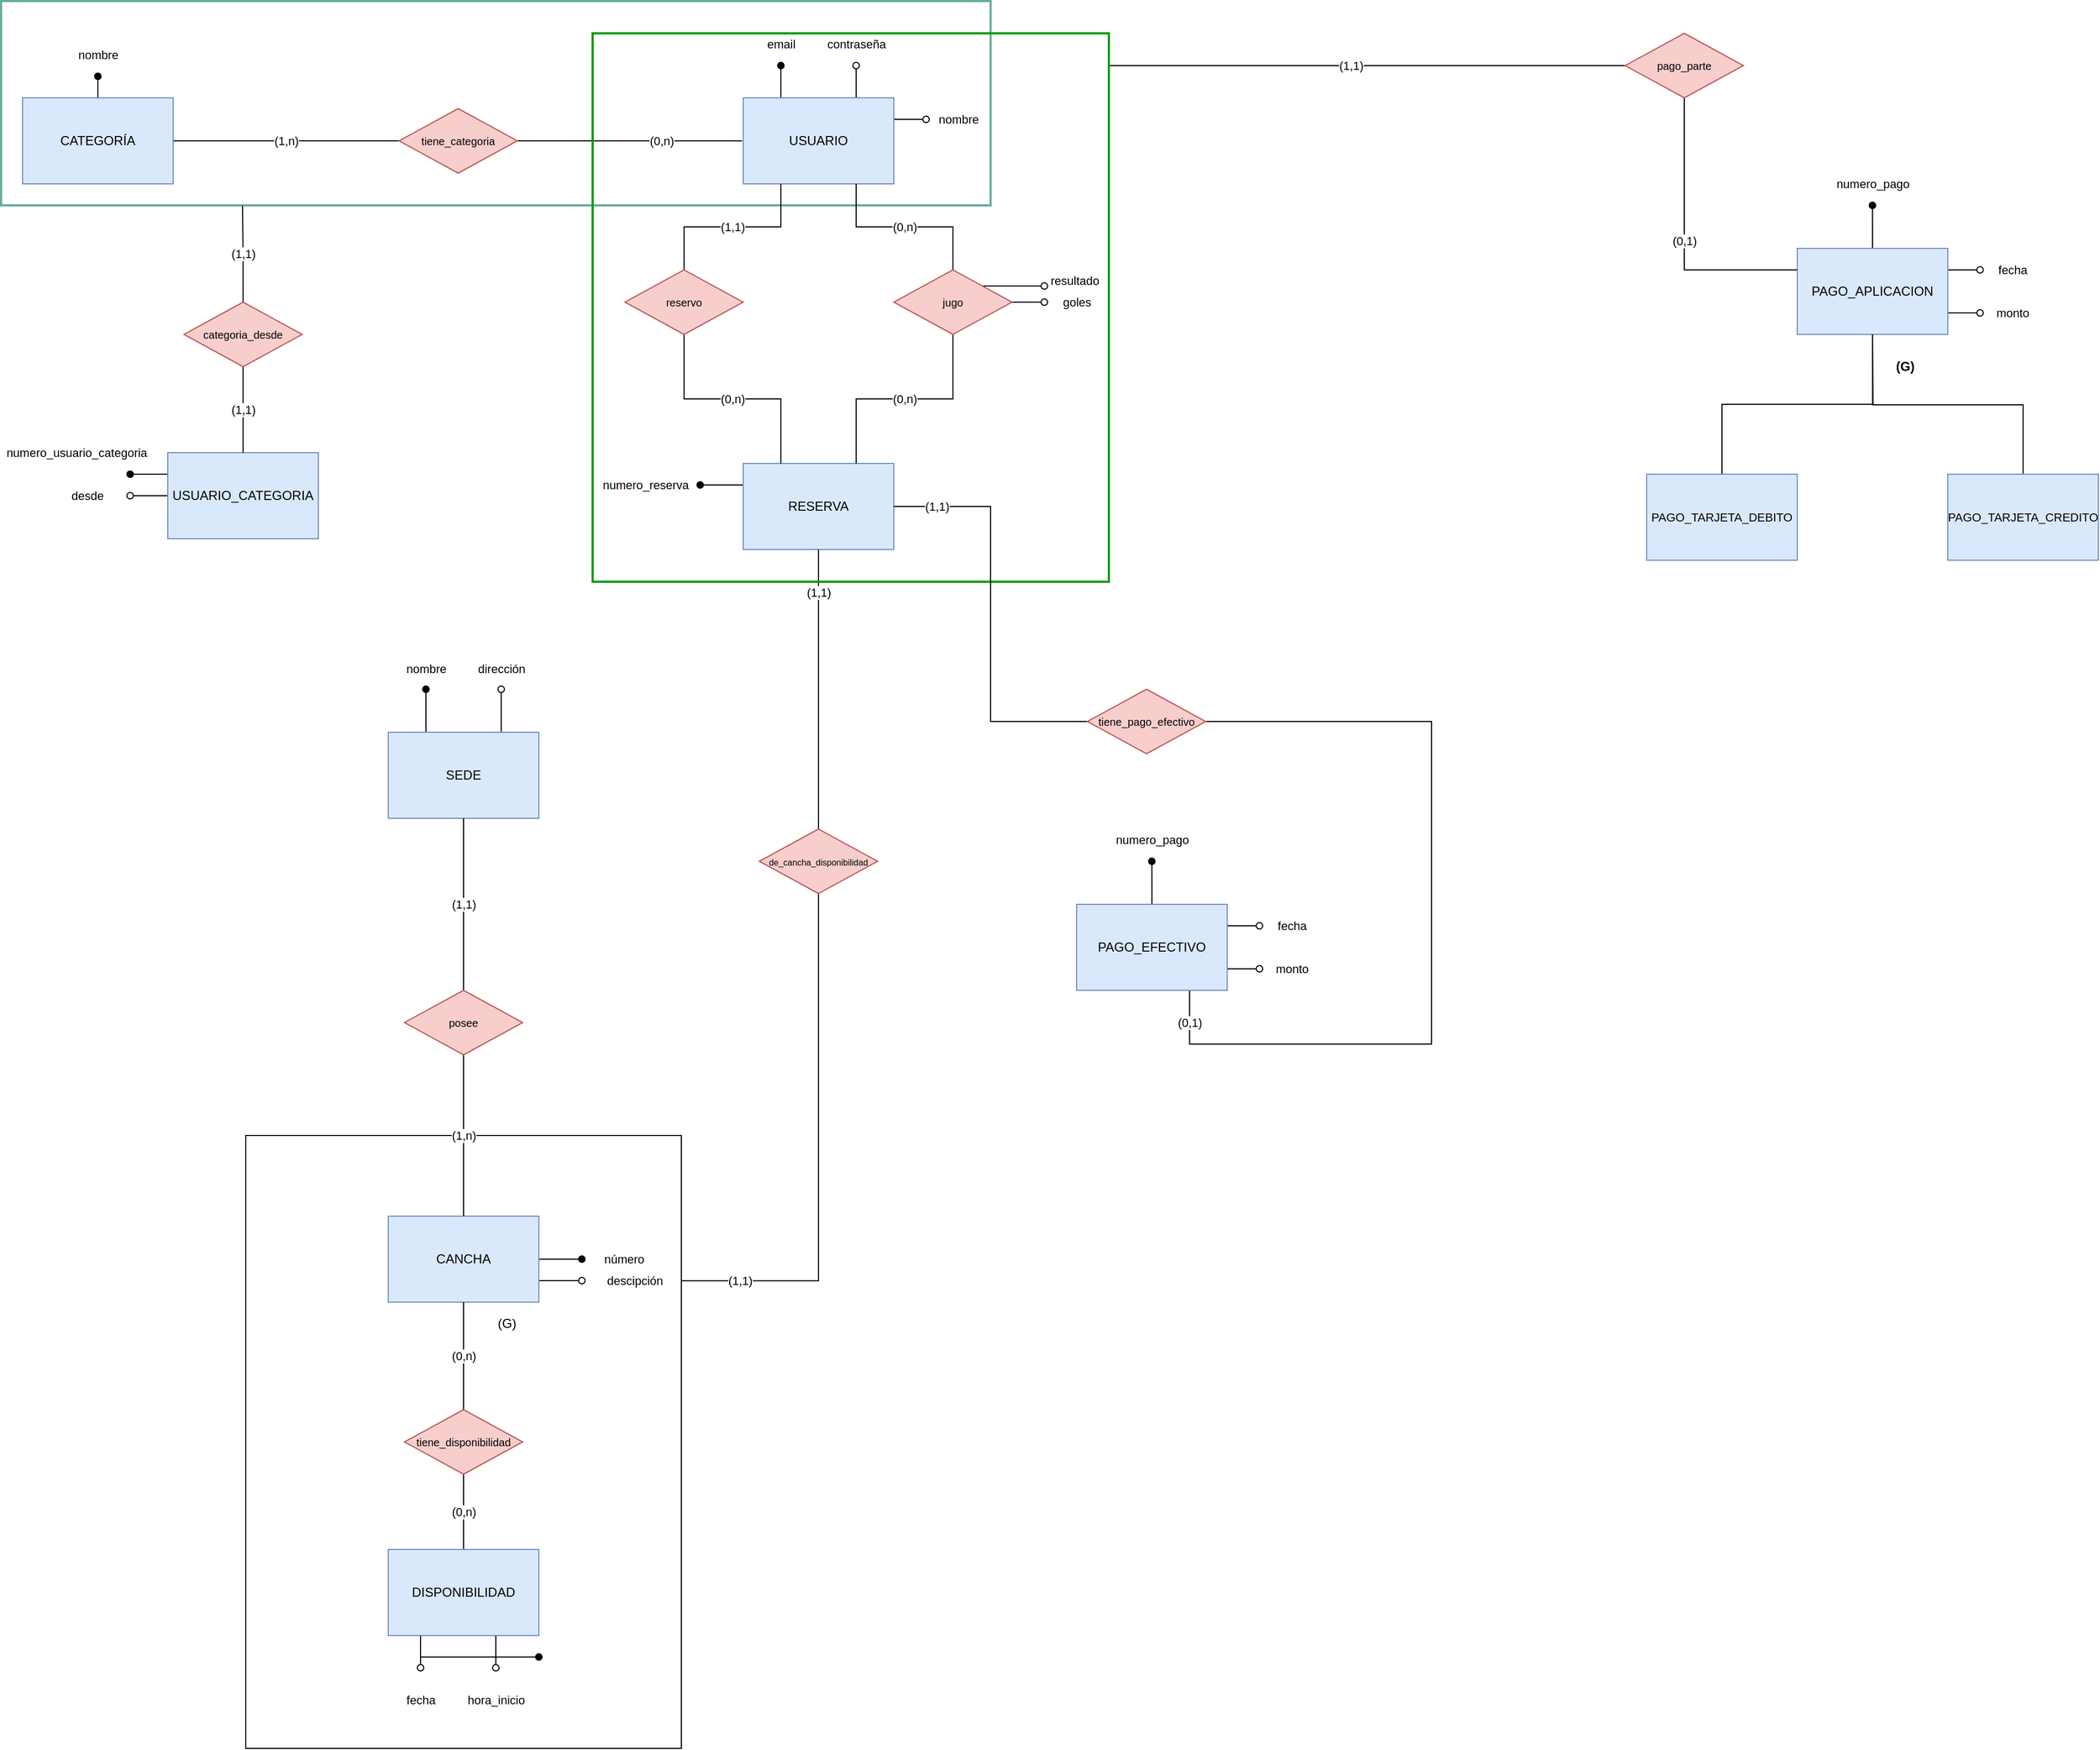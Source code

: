 <mxfile version="13.7.9" type="device"><diagram id="R2lEEEUBdFMjLlhIrx00" name="Page-1"><mxGraphModel dx="3122" dy="768" grid="1" gridSize="10" guides="1" tooltips="1" connect="1" arrows="1" fold="1" page="1" pageScale="1" pageWidth="850" pageHeight="1100" background="#FFFFFF" math="0" shadow="0" extFonts="Permanent Marker^https://fonts.googleapis.com/css?family=Permanent+Marker"><root><mxCell id="0"/><mxCell id="1" parent="0"/><mxCell id="BPh5XTCDT2WyI2NIFhle-4" value="" style="rounded=0;whiteSpace=wrap;html=1;fillColor=none;strokeColor=#67AB9F;strokeWidth=2;" parent="1" vertex="1"><mxGeometry x="-1050" y="10" width="920" height="190" as="geometry"/></mxCell><mxCell id="kf0vM6OTvhmCCI-m05ix-49" value="" style="rounded=0;whiteSpace=wrap;html=1;fillColor=none;" parent="1" vertex="1"><mxGeometry x="-822.5" y="1065" width="405" height="570" as="geometry"/></mxCell><mxCell id="pbBQ82UkwCZ1x_WCsIeZ-78" value="email" style="edgeStyle=orthogonalEdgeStyle;rounded=0;orthogonalLoop=1;jettySize=auto;html=1;exitX=0.25;exitY=0;exitDx=0;exitDy=0;endArrow=oval;endFill=1;" parent="1" source="GshNVaEzF-OYgvFtha6f-1" edge="1"><mxGeometry x="1" y="20" relative="1" as="geometry"><mxPoint x="-325" y="70" as="targetPoint"/><mxPoint x="20" y="-20" as="offset"/></mxGeometry></mxCell><mxCell id="pbBQ82UkwCZ1x_WCsIeZ-79" value="contraseña" style="edgeStyle=orthogonalEdgeStyle;rounded=0;orthogonalLoop=1;jettySize=auto;html=1;exitX=0.75;exitY=0;exitDx=0;exitDy=0;endArrow=oval;endFill=0;" parent="1" source="GshNVaEzF-OYgvFtha6f-1" edge="1"><mxGeometry x="1" y="20" relative="1" as="geometry"><mxPoint x="-255" y="70" as="targetPoint"/><mxPoint x="20" y="-20" as="offset"/></mxGeometry></mxCell><mxCell id="Ywkk9bYT6Yz2cY7bNHjs-14" value="nombre" style="edgeStyle=orthogonalEdgeStyle;rounded=0;orthogonalLoop=1;jettySize=auto;html=1;exitX=1;exitY=0.25;exitDx=0;exitDy=0;endArrow=oval;endFill=0;strokeWidth=1;" edge="1" parent="1" source="GshNVaEzF-OYgvFtha6f-1"><mxGeometry x="1" y="30" relative="1" as="geometry"><mxPoint x="-190" y="120" as="targetPoint"/><mxPoint x="30" y="30" as="offset"/></mxGeometry></mxCell><mxCell id="GshNVaEzF-OYgvFtha6f-1" value="USUARIO" style="whiteSpace=wrap;html=1;align=center;fillColor=#dae8fc;strokeColor=#6c8ebf;" parent="1" vertex="1"><mxGeometry x="-360" y="100" width="140" height="80" as="geometry"/></mxCell><mxCell id="pbBQ82UkwCZ1x_WCsIeZ-85" value="descipción" style="edgeStyle=orthogonalEdgeStyle;rounded=0;orthogonalLoop=1;jettySize=auto;html=1;exitX=1;exitY=0.75;exitDx=0;exitDy=0;endArrow=oval;endFill=0;" parent="1" source="pbBQ82UkwCZ1x_WCsIeZ-7" edge="1"><mxGeometry x="1" y="50" relative="1" as="geometry"><mxPoint x="-510" y="1200" as="targetPoint"/><mxPoint x="50" y="50" as="offset"/></mxGeometry></mxCell><mxCell id="pbBQ82UkwCZ1x_WCsIeZ-86" value="número" style="edgeStyle=orthogonalEdgeStyle;rounded=0;orthogonalLoop=1;jettySize=auto;html=1;exitX=1;exitY=0.5;exitDx=0;exitDy=0;endArrow=oval;endFill=1;" parent="1" source="pbBQ82UkwCZ1x_WCsIeZ-7" edge="1"><mxGeometry x="1" y="40" relative="1" as="geometry"><mxPoint x="-510" y="1180" as="targetPoint"/><mxPoint x="40" y="40" as="offset"/></mxGeometry></mxCell><mxCell id="pbBQ82UkwCZ1x_WCsIeZ-7" value="CANCHA" style="whiteSpace=wrap;html=1;align=center;strokeColor=#6c8ebf;fillColor=#dae8fc;" parent="1" vertex="1"><mxGeometry x="-690" y="1140" width="140" height="80" as="geometry"/></mxCell><mxCell id="pbBQ82UkwCZ1x_WCsIeZ-80" value="nombre" style="edgeStyle=orthogonalEdgeStyle;rounded=0;orthogonalLoop=1;jettySize=auto;html=1;exitX=0.25;exitY=0;exitDx=0;exitDy=0;endArrow=oval;endFill=1;" parent="1" source="pbBQ82UkwCZ1x_WCsIeZ-14" edge="1"><mxGeometry x="1" y="20" relative="1" as="geometry"><mxPoint x="-655" y="650" as="targetPoint"/><mxPoint x="20" y="-20" as="offset"/></mxGeometry></mxCell><mxCell id="kf0vM6OTvhmCCI-m05ix-2" value="dirección" style="edgeStyle=orthogonalEdgeStyle;rounded=0;orthogonalLoop=1;jettySize=auto;html=1;exitX=0.75;exitY=0;exitDx=0;exitDy=0;endArrow=oval;endFill=0;" parent="1" source="pbBQ82UkwCZ1x_WCsIeZ-14" edge="1"><mxGeometry x="1" y="20" relative="1" as="geometry"><mxPoint x="-585" y="650" as="targetPoint"/><mxPoint x="20" y="-20" as="offset"/></mxGeometry></mxCell><mxCell id="pbBQ82UkwCZ1x_WCsIeZ-14" value="SEDE" style="whiteSpace=wrap;html=1;align=center;strokeColor=#6c8ebf;fillColor=#dae8fc;" parent="1" vertex="1"><mxGeometry x="-690" y="690" width="140" height="80" as="geometry"/></mxCell><mxCell id="pbBQ82UkwCZ1x_WCsIeZ-52" value="(G)" style="text;html=1;align=center;verticalAlign=middle;resizable=0;points=[];autosize=1;" parent="1" vertex="1"><mxGeometry x="-595" y="1230" width="30" height="20" as="geometry"/></mxCell><mxCell id="pbBQ82UkwCZ1x_WCsIeZ-57" value="(1,1)" style="edgeStyle=orthogonalEdgeStyle;rounded=0;orthogonalLoop=1;jettySize=auto;html=1;exitX=0.5;exitY=0;exitDx=0;exitDy=0;entryX=0.5;entryY=1;entryDx=0;entryDy=0;endArrow=none;endFill=0;" parent="1" source="pbBQ82UkwCZ1x_WCsIeZ-56" target="pbBQ82UkwCZ1x_WCsIeZ-14" edge="1"><mxGeometry relative="1" as="geometry"/></mxCell><mxCell id="pbBQ82UkwCZ1x_WCsIeZ-58" value="(1,n)" style="edgeStyle=orthogonalEdgeStyle;rounded=0;orthogonalLoop=1;jettySize=auto;html=1;exitX=0.5;exitY=1;exitDx=0;exitDy=0;entryX=0.5;entryY=0;entryDx=0;entryDy=0;endArrow=none;endFill=0;" parent="1" source="pbBQ82UkwCZ1x_WCsIeZ-56" target="pbBQ82UkwCZ1x_WCsIeZ-7" edge="1"><mxGeometry relative="1" as="geometry"/></mxCell><mxCell id="pbBQ82UkwCZ1x_WCsIeZ-56" value="&lt;font style=&quot;font-size: 10px&quot;&gt;posee&lt;/font&gt;" style="shape=rhombus;perimeter=rhombusPerimeter;whiteSpace=wrap;html=1;align=center;strokeColor=#b85450;fontSize=12;fillColor=#f8cecc;" parent="1" vertex="1"><mxGeometry x="-675" y="930" width="110" height="60" as="geometry"/></mxCell><mxCell id="BPh5XTCDT2WyI2NIFhle-3" value="nombre" style="edgeStyle=orthogonalEdgeStyle;rounded=0;orthogonalLoop=1;jettySize=auto;html=1;exitX=0.5;exitY=0;exitDx=0;exitDy=0;endArrow=oval;endFill=1;" parent="1" source="kf0vM6OTvhmCCI-m05ix-7" edge="1"><mxGeometry x="1" y="20" relative="1" as="geometry"><mxPoint x="-960" y="80" as="targetPoint"/><mxPoint x="20" y="-20" as="offset"/></mxGeometry></mxCell><mxCell id="BPh5XTCDT2WyI2NIFhle-5" value="(1,n)" style="edgeStyle=orthogonalEdgeStyle;rounded=0;orthogonalLoop=1;jettySize=auto;html=1;entryX=0;entryY=0.5;entryDx=0;entryDy=0;endArrow=none;endFill=0;" parent="1" source="kf0vM6OTvhmCCI-m05ix-7" target="kf0vM6OTvhmCCI-m05ix-11" edge="1"><mxGeometry relative="1" as="geometry"/></mxCell><mxCell id="kf0vM6OTvhmCCI-m05ix-7" value="CATEGORÍA" style="whiteSpace=wrap;html=1;align=center;fillColor=#dae8fc;strokeColor=#6c8ebf;" parent="1" vertex="1"><mxGeometry x="-1030" y="100" width="140" height="80" as="geometry"/></mxCell><mxCell id="kf0vM6OTvhmCCI-m05ix-14" value="(0,n)" style="edgeStyle=orthogonalEdgeStyle;rounded=0;orthogonalLoop=1;jettySize=auto;html=1;exitX=1;exitY=0.5;exitDx=0;exitDy=0;endArrow=none;endFill=0;" parent="1" source="kf0vM6OTvhmCCI-m05ix-11" edge="1"><mxGeometry relative="1" as="geometry"><mxPoint x="-420" y="140" as="targetPoint"/><Array as="points"><mxPoint x="-361" y="140"/></Array></mxGeometry></mxCell><mxCell id="kf0vM6OTvhmCCI-m05ix-11" value="&lt;font style=&quot;font-size: 10px&quot;&gt;tiene_categoria&lt;/font&gt;" style="shape=rhombus;perimeter=rhombusPerimeter;whiteSpace=wrap;html=1;align=center;strokeColor=#b85450;fontSize=12;fillColor=#f8cecc;" parent="1" vertex="1"><mxGeometry x="-680" y="110" width="110" height="60" as="geometry"/></mxCell><mxCell id="kf0vM6OTvhmCCI-m05ix-16" value="numero_usuario_categoria" style="edgeStyle=orthogonalEdgeStyle;rounded=0;orthogonalLoop=1;jettySize=auto;html=1;exitX=0;exitY=0.25;exitDx=0;exitDy=0;endArrow=oval;endFill=1;" parent="1" source="kf0vM6OTvhmCCI-m05ix-12" edge="1"><mxGeometry x="1" y="-54" relative="1" as="geometry"><mxPoint x="-930" y="450" as="targetPoint"/><mxPoint x="-50" y="34" as="offset"/></mxGeometry></mxCell><mxCell id="kf0vM6OTvhmCCI-m05ix-20" value="desde" style="edgeStyle=orthogonalEdgeStyle;rounded=0;orthogonalLoop=1;jettySize=auto;html=1;exitX=0;exitY=0.5;exitDx=0;exitDy=0;endArrow=oval;endFill=0;" parent="1" source="kf0vM6OTvhmCCI-m05ix-12" edge="1"><mxGeometry x="1" y="40" relative="1" as="geometry"><mxPoint x="-930" y="470" as="targetPoint"/><mxPoint x="-40" y="-40" as="offset"/></mxGeometry></mxCell><mxCell id="kf0vM6OTvhmCCI-m05ix-12" value="USUARIO_CATEGORIA" style="whiteSpace=wrap;html=1;align=center;strokeColor=#6c8ebf;fillColor=#dae8fc;" parent="1" vertex="1"><mxGeometry x="-895" y="430" width="140" height="80" as="geometry"/></mxCell><mxCell id="kf0vM6OTvhmCCI-m05ix-31" value="numero_reserva" style="edgeStyle=orthogonalEdgeStyle;rounded=0;orthogonalLoop=1;jettySize=auto;html=1;exitX=0;exitY=0.25;exitDx=0;exitDy=0;endArrow=oval;endFill=1;" parent="1" source="kf0vM6OTvhmCCI-m05ix-19" edge="1"><mxGeometry x="1" y="50" relative="1" as="geometry"><mxPoint x="-400" y="460" as="targetPoint"/><mxPoint x="-50" y="-50" as="offset"/></mxGeometry></mxCell><mxCell id="kf0vM6OTvhmCCI-m05ix-19" value="RESERVA" style="whiteSpace=wrap;html=1;align=center;strokeColor=#6c8ebf;fillColor=#dae8fc;" parent="1" vertex="1"><mxGeometry x="-360" y="440" width="140" height="80" as="geometry"/></mxCell><mxCell id="kf0vM6OTvhmCCI-m05ix-23" value="(1,1)" style="edgeStyle=orthogonalEdgeStyle;rounded=0;orthogonalLoop=1;jettySize=auto;html=1;entryX=0.25;entryY=1;entryDx=0;entryDy=0;endArrow=none;endFill=0;" parent="1" source="kf0vM6OTvhmCCI-m05ix-21" target="GshNVaEzF-OYgvFtha6f-1" edge="1"><mxGeometry relative="1" as="geometry"/></mxCell><mxCell id="kf0vM6OTvhmCCI-m05ix-30" value="(0,n)" style="edgeStyle=orthogonalEdgeStyle;rounded=0;orthogonalLoop=1;jettySize=auto;html=1;exitX=0.5;exitY=1;exitDx=0;exitDy=0;entryX=0.25;entryY=0;entryDx=0;entryDy=0;endArrow=none;endFill=0;" parent="1" source="kf0vM6OTvhmCCI-m05ix-21" target="kf0vM6OTvhmCCI-m05ix-19" edge="1"><mxGeometry relative="1" as="geometry"/></mxCell><mxCell id="kf0vM6OTvhmCCI-m05ix-21" value="&lt;font style=&quot;font-size: 10px&quot;&gt;reservo&lt;/font&gt;" style="shape=rhombus;perimeter=rhombusPerimeter;whiteSpace=wrap;html=1;align=center;strokeColor=#b85450;fontSize=12;fillColor=#f8cecc;" parent="1" vertex="1"><mxGeometry x="-470" y="260" width="110" height="60" as="geometry"/></mxCell><mxCell id="kf0vM6OTvhmCCI-m05ix-27" value="(0,n)" style="edgeStyle=orthogonalEdgeStyle;rounded=0;orthogonalLoop=1;jettySize=auto;html=1;entryX=0.75;entryY=1;entryDx=0;entryDy=0;endArrow=none;endFill=0;" parent="1" source="kf0vM6OTvhmCCI-m05ix-26" target="GshNVaEzF-OYgvFtha6f-1" edge="1"><mxGeometry relative="1" as="geometry"/></mxCell><mxCell id="kf0vM6OTvhmCCI-m05ix-28" value="(0,n)" style="edgeStyle=orthogonalEdgeStyle;rounded=0;orthogonalLoop=1;jettySize=auto;html=1;exitX=0.5;exitY=1;exitDx=0;exitDy=0;entryX=0.75;entryY=0;entryDx=0;entryDy=0;endArrow=none;endFill=0;" parent="1" source="kf0vM6OTvhmCCI-m05ix-26" target="kf0vM6OTvhmCCI-m05ix-19" edge="1"><mxGeometry relative="1" as="geometry"/></mxCell><mxCell id="kf0vM6OTvhmCCI-m05ix-37" value="goles" style="edgeStyle=orthogonalEdgeStyle;rounded=0;orthogonalLoop=1;jettySize=auto;html=1;exitX=1;exitY=0.5;exitDx=0;exitDy=0;endArrow=oval;endFill=0;" parent="1" source="kf0vM6OTvhmCCI-m05ix-26" edge="1"><mxGeometry x="1" y="30" relative="1" as="geometry"><mxPoint x="-80" y="290" as="targetPoint"/><mxPoint x="30" y="30" as="offset"/></mxGeometry></mxCell><mxCell id="kf0vM6OTvhmCCI-m05ix-38" value="resultado" style="edgeStyle=orthogonalEdgeStyle;rounded=0;orthogonalLoop=1;jettySize=auto;html=1;exitX=1;exitY=0;exitDx=0;exitDy=0;endArrow=oval;endFill=0;" parent="1" source="kf0vM6OTvhmCCI-m05ix-26" edge="1"><mxGeometry x="1" y="30" relative="1" as="geometry"><mxPoint x="-80" y="275" as="targetPoint"/><mxPoint x="30" y="25" as="offset"/></mxGeometry></mxCell><mxCell id="kf0vM6OTvhmCCI-m05ix-26" value="&lt;span style=&quot;font-size: 10px&quot;&gt;jugo&lt;/span&gt;" style="shape=rhombus;perimeter=rhombusPerimeter;whiteSpace=wrap;html=1;align=center;strokeColor=#b85450;fontSize=12;fillColor=#f8cecc;" parent="1" vertex="1"><mxGeometry x="-220" y="260" width="110" height="60" as="geometry"/></mxCell><mxCell id="kf0vM6OTvhmCCI-m05ix-41" value="fecha" style="edgeStyle=orthogonalEdgeStyle;rounded=0;orthogonalLoop=1;jettySize=auto;html=1;exitX=0.25;exitY=1;exitDx=0;exitDy=0;endArrow=oval;endFill=0;" parent="1" source="kf0vM6OTvhmCCI-m05ix-39" edge="1"><mxGeometry x="1" y="30" relative="1" as="geometry"><mxPoint x="-660" y="1560" as="targetPoint"/><mxPoint x="-30" y="30" as="offset"/></mxGeometry></mxCell><mxCell id="kf0vM6OTvhmCCI-m05ix-42" value="hora_inicio" style="edgeStyle=orthogonalEdgeStyle;rounded=0;orthogonalLoop=1;jettySize=auto;html=1;exitX=0.75;exitY=1;exitDx=0;exitDy=0;endArrow=oval;endFill=0;" parent="1" source="kf0vM6OTvhmCCI-m05ix-39" edge="1"><mxGeometry x="1" y="30" relative="1" as="geometry"><mxPoint x="-590" y="1560" as="targetPoint"/><mxPoint x="-30" y="30" as="offset"/></mxGeometry></mxCell><mxCell id="kf0vM6OTvhmCCI-m05ix-47" value="(0,n)" style="edgeStyle=orthogonalEdgeStyle;rounded=0;orthogonalLoop=1;jettySize=auto;html=1;entryX=0.5;entryY=1;entryDx=0;entryDy=0;endArrow=none;endFill=0;" parent="1" source="kf0vM6OTvhmCCI-m05ix-39" target="kf0vM6OTvhmCCI-m05ix-43" edge="1"><mxGeometry relative="1" as="geometry"/></mxCell><mxCell id="kf0vM6OTvhmCCI-m05ix-39" value="DISPONIBILIDAD" style="whiteSpace=wrap;html=1;align=center;strokeColor=#6c8ebf;fillColor=#dae8fc;" parent="1" vertex="1"><mxGeometry x="-690" y="1450" width="140" height="80" as="geometry"/></mxCell><mxCell id="kf0vM6OTvhmCCI-m05ix-45" value="(0,n)" style="edgeStyle=orthogonalEdgeStyle;rounded=0;orthogonalLoop=1;jettySize=auto;html=1;entryX=0.5;entryY=1;entryDx=0;entryDy=0;endArrow=none;endFill=0;" parent="1" source="kf0vM6OTvhmCCI-m05ix-43" target="pbBQ82UkwCZ1x_WCsIeZ-7" edge="1"><mxGeometry relative="1" as="geometry"/></mxCell><mxCell id="kf0vM6OTvhmCCI-m05ix-43" value="&lt;span style=&quot;font-size: 10px&quot;&gt;tiene_disponibilidad&lt;/span&gt;" style="shape=rhombus;perimeter=rhombusPerimeter;whiteSpace=wrap;html=1;align=center;strokeColor=#b85450;fontSize=12;fillColor=#f8cecc;" parent="1" vertex="1"><mxGeometry x="-675" y="1320" width="110" height="60" as="geometry"/></mxCell><mxCell id="kf0vM6OTvhmCCI-m05ix-51" value="(1,1)" style="edgeStyle=orthogonalEdgeStyle;rounded=0;orthogonalLoop=1;jettySize=auto;html=1;entryX=0.5;entryY=1;entryDx=0;entryDy=0;endArrow=none;endFill=0;" parent="1" source="kf0vM6OTvhmCCI-m05ix-48" target="kf0vM6OTvhmCCI-m05ix-19" edge="1"><mxGeometry x="0.692" relative="1" as="geometry"><Array as="points"><mxPoint x="-290" y="820"/><mxPoint x="-290" y="820"/></Array><mxPoint as="offset"/></mxGeometry></mxCell><mxCell id="kf0vM6OTvhmCCI-m05ix-52" value="(1,1)" style="edgeStyle=orthogonalEdgeStyle;rounded=0;orthogonalLoop=1;jettySize=auto;html=1;endArrow=none;endFill=0;exitX=0.5;exitY=1;exitDx=0;exitDy=0;entryX=1;entryY=0.237;entryDx=0;entryDy=0;entryPerimeter=0;" parent="1" source="kf0vM6OTvhmCCI-m05ix-48" target="kf0vM6OTvhmCCI-m05ix-49" edge="1"><mxGeometry x="0.778" relative="1" as="geometry"><mxPoint x="-410" y="1200" as="targetPoint"/><Array as="points"><mxPoint x="-290" y="1200"/></Array><mxPoint as="offset"/></mxGeometry></mxCell><mxCell id="kf0vM6OTvhmCCI-m05ix-48" value="&lt;font style=&quot;font-size: 8px&quot;&gt;de_cancha_disponibilidad&lt;/font&gt;" style="shape=rhombus;perimeter=rhombusPerimeter;whiteSpace=wrap;html=1;align=center;strokeColor=#b85450;fontSize=12;fillColor=#f8cecc;" parent="1" vertex="1"><mxGeometry x="-345" y="780" width="110" height="60" as="geometry"/></mxCell><mxCell id="BPh5XTCDT2WyI2NIFhle-2" value="" style="endArrow=oval;html=1;endFill=1;" parent="1" edge="1"><mxGeometry width="50" height="50" relative="1" as="geometry"><mxPoint x="-660" y="1550" as="sourcePoint"/><mxPoint x="-550" y="1550" as="targetPoint"/></mxGeometry></mxCell><mxCell id="BPh5XTCDT2WyI2NIFhle-8" value="(1,1)" style="edgeStyle=orthogonalEdgeStyle;rounded=0;orthogonalLoop=1;jettySize=auto;html=1;entryX=0.5;entryY=0;entryDx=0;entryDy=0;endArrow=none;endFill=0;" parent="1" source="BPh5XTCDT2WyI2NIFhle-7" target="kf0vM6OTvhmCCI-m05ix-12" edge="1"><mxGeometry relative="1" as="geometry"/></mxCell><mxCell id="BPh5XTCDT2WyI2NIFhle-9" value="(1,1)" style="edgeStyle=orthogonalEdgeStyle;rounded=0;orthogonalLoop=1;jettySize=auto;html=1;entryX=0.244;entryY=1.002;entryDx=0;entryDy=0;endArrow=none;endFill=0;entryPerimeter=0;" parent="1" source="BPh5XTCDT2WyI2NIFhle-7" target="BPh5XTCDT2WyI2NIFhle-4" edge="1"><mxGeometry relative="1" as="geometry"/></mxCell><mxCell id="BPh5XTCDT2WyI2NIFhle-7" value="&lt;span style=&quot;font-size: 10px&quot;&gt;categoria_desde&lt;/span&gt;" style="shape=rhombus;perimeter=rhombusPerimeter;whiteSpace=wrap;html=1;align=center;strokeColor=#b85450;fontSize=12;fillColor=#f8cecc;" parent="1" vertex="1"><mxGeometry x="-880" y="290" width="110" height="60" as="geometry"/></mxCell><mxCell id="Ywkk9bYT6Yz2cY7bNHjs-7" value="numero_pago" style="edgeStyle=orthogonalEdgeStyle;rounded=0;orthogonalLoop=1;jettySize=auto;html=1;exitX=0.5;exitY=0;exitDx=0;exitDy=0;endArrow=oval;endFill=1;" edge="1" parent="1" source="Ywkk9bYT6Yz2cY7bNHjs-1"><mxGeometry x="1" y="20" relative="1" as="geometry"><mxPoint x="689.941" y="200" as="targetPoint"/><mxPoint x="20" y="-20" as="offset"/></mxGeometry></mxCell><mxCell id="Ywkk9bYT6Yz2cY7bNHjs-17" value="fecha" style="edgeStyle=orthogonalEdgeStyle;rounded=0;orthogonalLoop=1;jettySize=auto;html=1;exitX=1;exitY=0.25;exitDx=0;exitDy=0;endArrow=oval;endFill=0;strokeWidth=1;" edge="1" parent="1" source="Ywkk9bYT6Yz2cY7bNHjs-1"><mxGeometry x="1" y="30" relative="1" as="geometry"><mxPoint x="790" y="260" as="targetPoint"/><mxPoint x="30" y="30" as="offset"/></mxGeometry></mxCell><mxCell id="Ywkk9bYT6Yz2cY7bNHjs-19" value="monto" style="edgeStyle=orthogonalEdgeStyle;rounded=0;orthogonalLoop=1;jettySize=auto;html=1;exitX=1;exitY=0.75;exitDx=0;exitDy=0;endArrow=oval;endFill=0;strokeWidth=1;" edge="1" parent="1" source="Ywkk9bYT6Yz2cY7bNHjs-1"><mxGeometry x="1" y="30" relative="1" as="geometry"><mxPoint x="790" y="300" as="targetPoint"/><mxPoint x="30" y="30" as="offset"/></mxGeometry></mxCell><mxCell id="Ywkk9bYT6Yz2cY7bNHjs-1" value="PAGO_APLICACION" style="whiteSpace=wrap;html=1;align=center;strokeColor=#6c8ebf;fillColor=#dae8fc;" vertex="1" parent="1"><mxGeometry x="620" y="240" width="140" height="80" as="geometry"/></mxCell><mxCell id="Ywkk9bYT6Yz2cY7bNHjs-4" style="edgeStyle=orthogonalEdgeStyle;rounded=0;orthogonalLoop=1;jettySize=auto;html=1;exitX=0.5;exitY=0;exitDx=0;exitDy=0;entryX=0.5;entryY=1;entryDx=0;entryDy=0;endArrow=none;endFill=0;" edge="1" parent="1" source="Ywkk9bYT6Yz2cY7bNHjs-2" target="Ywkk9bYT6Yz2cY7bNHjs-1"><mxGeometry relative="1" as="geometry"/></mxCell><mxCell id="Ywkk9bYT6Yz2cY7bNHjs-2" value="&lt;font style=&quot;font-size: 11px&quot;&gt;PAGO_TARJETA_DEBITO&lt;/font&gt;" style="whiteSpace=wrap;html=1;align=center;strokeColor=#6c8ebf;fillColor=#dae8fc;" vertex="1" parent="1"><mxGeometry x="480" y="450" width="140" height="80" as="geometry"/></mxCell><mxCell id="Ywkk9bYT6Yz2cY7bNHjs-5" style="edgeStyle=orthogonalEdgeStyle;rounded=0;orthogonalLoop=1;jettySize=auto;html=1;exitX=0.5;exitY=0;exitDx=0;exitDy=0;endArrow=none;endFill=0;" edge="1" parent="1" source="Ywkk9bYT6Yz2cY7bNHjs-3"><mxGeometry relative="1" as="geometry"><mxPoint x="690" y="320.0" as="targetPoint"/></mxGeometry></mxCell><mxCell id="Ywkk9bYT6Yz2cY7bNHjs-3" value="&lt;font style=&quot;font-size: 11px&quot;&gt;PAGO_TARJETA_CREDITO&lt;/font&gt;" style="whiteSpace=wrap;html=1;align=center;strokeColor=#6c8ebf;fillColor=#dae8fc;" vertex="1" parent="1"><mxGeometry x="760" y="450" width="140" height="80" as="geometry"/></mxCell><mxCell id="Ywkk9bYT6Yz2cY7bNHjs-6" value="(G)" style="text;html=1;align=center;verticalAlign=middle;resizable=0;points=[];autosize=1;fontStyle=1" vertex="1" parent="1"><mxGeometry x="705" y="340" width="30" height="20" as="geometry"/></mxCell><mxCell id="Ywkk9bYT6Yz2cY7bNHjs-22" value="(1,1)" style="edgeStyle=orthogonalEdgeStyle;rounded=0;orthogonalLoop=1;jettySize=auto;html=1;exitX=1;exitY=0;exitDx=0;exitDy=0;entryX=0;entryY=0.5;entryDx=0;entryDy=0;endArrow=none;endFill=0;strokeWidth=1;" edge="1" parent="1" source="Ywkk9bYT6Yz2cY7bNHjs-11" target="Ywkk9bYT6Yz2cY7bNHjs-15"><mxGeometry relative="1" as="geometry"><Array as="points"><mxPoint x="-20" y="70"/></Array></mxGeometry></mxCell><mxCell id="Ywkk9bYT6Yz2cY7bNHjs-11" value="" style="rounded=0;whiteSpace=wrap;html=1;strokeWidth=2;fillColor=none;strokeColor=#009900;" vertex="1" parent="1"><mxGeometry x="-500" y="40" width="480" height="510" as="geometry"/></mxCell><mxCell id="Ywkk9bYT6Yz2cY7bNHjs-24" value="(0,1)" style="edgeStyle=orthogonalEdgeStyle;rounded=0;orthogonalLoop=1;jettySize=auto;html=1;exitX=0.5;exitY=1;exitDx=0;exitDy=0;entryX=0;entryY=0.25;entryDx=0;entryDy=0;endArrow=none;endFill=0;strokeWidth=1;" edge="1" parent="1" source="Ywkk9bYT6Yz2cY7bNHjs-15" target="Ywkk9bYT6Yz2cY7bNHjs-1"><mxGeometry relative="1" as="geometry"/></mxCell><mxCell id="Ywkk9bYT6Yz2cY7bNHjs-15" value="&lt;span style=&quot;font-size: 10px&quot;&gt;pago_parte&lt;/span&gt;" style="shape=rhombus;perimeter=rhombusPerimeter;whiteSpace=wrap;html=1;align=center;strokeColor=#b85450;fontSize=12;fillColor=#f8cecc;" vertex="1" parent="1"><mxGeometry x="460" y="40" width="110" height="60" as="geometry"/></mxCell><mxCell id="Ywkk9bYT6Yz2cY7bNHjs-28" value="(0,1)" style="edgeStyle=orthogonalEdgeStyle;rounded=0;orthogonalLoop=1;jettySize=auto;html=1;exitX=1;exitY=0.5;exitDx=0;exitDy=0;entryX=0.75;entryY=1;entryDx=0;entryDy=0;endArrow=none;endFill=0;strokeWidth=1;" edge="1" parent="1" source="Ywkk9bYT6Yz2cY7bNHjs-27" target="Ywkk9bYT6Yz2cY7bNHjs-35"><mxGeometry x="0.924" relative="1" as="geometry"><mxPoint x="210" y="480" as="sourcePoint"/><mxPoint x="190.0" y="480.0" as="targetPoint"/><Array as="points"><mxPoint x="280" y="680"/><mxPoint x="280" y="980"/><mxPoint x="55" y="980"/></Array><mxPoint as="offset"/></mxGeometry></mxCell><mxCell id="Ywkk9bYT6Yz2cY7bNHjs-29" value="(1,1)" style="edgeStyle=orthogonalEdgeStyle;rounded=0;orthogonalLoop=1;jettySize=auto;html=1;exitX=0;exitY=0.5;exitDx=0;exitDy=0;entryX=1;entryY=0.5;entryDx=0;entryDy=0;endArrow=none;endFill=0;strokeWidth=1;" edge="1" parent="1" source="Ywkk9bYT6Yz2cY7bNHjs-27" target="kf0vM6OTvhmCCI-m05ix-19"><mxGeometry x="0.789" relative="1" as="geometry"><mxPoint as="offset"/></mxGeometry></mxCell><mxCell id="Ywkk9bYT6Yz2cY7bNHjs-27" value="&lt;span style=&quot;font-size: 10px&quot;&gt;tiene_pago_efectivo&lt;/span&gt;" style="shape=rhombus;perimeter=rhombusPerimeter;whiteSpace=wrap;html=1;align=center;strokeColor=#b85450;fontSize=12;fillColor=#f8cecc;" vertex="1" parent="1"><mxGeometry x="-40" y="650" width="110" height="60" as="geometry"/></mxCell><mxCell id="Ywkk9bYT6Yz2cY7bNHjs-32" value="numero_pago" style="edgeStyle=orthogonalEdgeStyle;rounded=0;orthogonalLoop=1;jettySize=auto;html=1;exitX=0.5;exitY=0;exitDx=0;exitDy=0;endArrow=oval;endFill=1;" edge="1" parent="1" source="Ywkk9bYT6Yz2cY7bNHjs-35"><mxGeometry x="1" y="20" relative="1" as="geometry"><mxPoint x="19.941" y="810" as="targetPoint"/><mxPoint x="20" y="-20" as="offset"/></mxGeometry></mxCell><mxCell id="Ywkk9bYT6Yz2cY7bNHjs-33" value="fecha" style="edgeStyle=orthogonalEdgeStyle;rounded=0;orthogonalLoop=1;jettySize=auto;html=1;exitX=1;exitY=0.25;exitDx=0;exitDy=0;endArrow=oval;endFill=0;strokeWidth=1;" edge="1" parent="1" source="Ywkk9bYT6Yz2cY7bNHjs-35"><mxGeometry x="1" y="30" relative="1" as="geometry"><mxPoint x="120" y="870" as="targetPoint"/><mxPoint x="30" y="30" as="offset"/></mxGeometry></mxCell><mxCell id="Ywkk9bYT6Yz2cY7bNHjs-34" value="monto" style="edgeStyle=orthogonalEdgeStyle;rounded=0;orthogonalLoop=1;jettySize=auto;html=1;exitX=1;exitY=0.75;exitDx=0;exitDy=0;endArrow=oval;endFill=0;strokeWidth=1;" edge="1" parent="1" source="Ywkk9bYT6Yz2cY7bNHjs-35"><mxGeometry x="1" y="30" relative="1" as="geometry"><mxPoint x="120" y="910" as="targetPoint"/><mxPoint x="30" y="30" as="offset"/></mxGeometry></mxCell><mxCell id="Ywkk9bYT6Yz2cY7bNHjs-35" value="PAGO_EFECTIVO" style="whiteSpace=wrap;html=1;align=center;strokeColor=#6c8ebf;fillColor=#dae8fc;" vertex="1" parent="1"><mxGeometry x="-50" y="850" width="140" height="80" as="geometry"/></mxCell></root></mxGraphModel></diagram></mxfile>